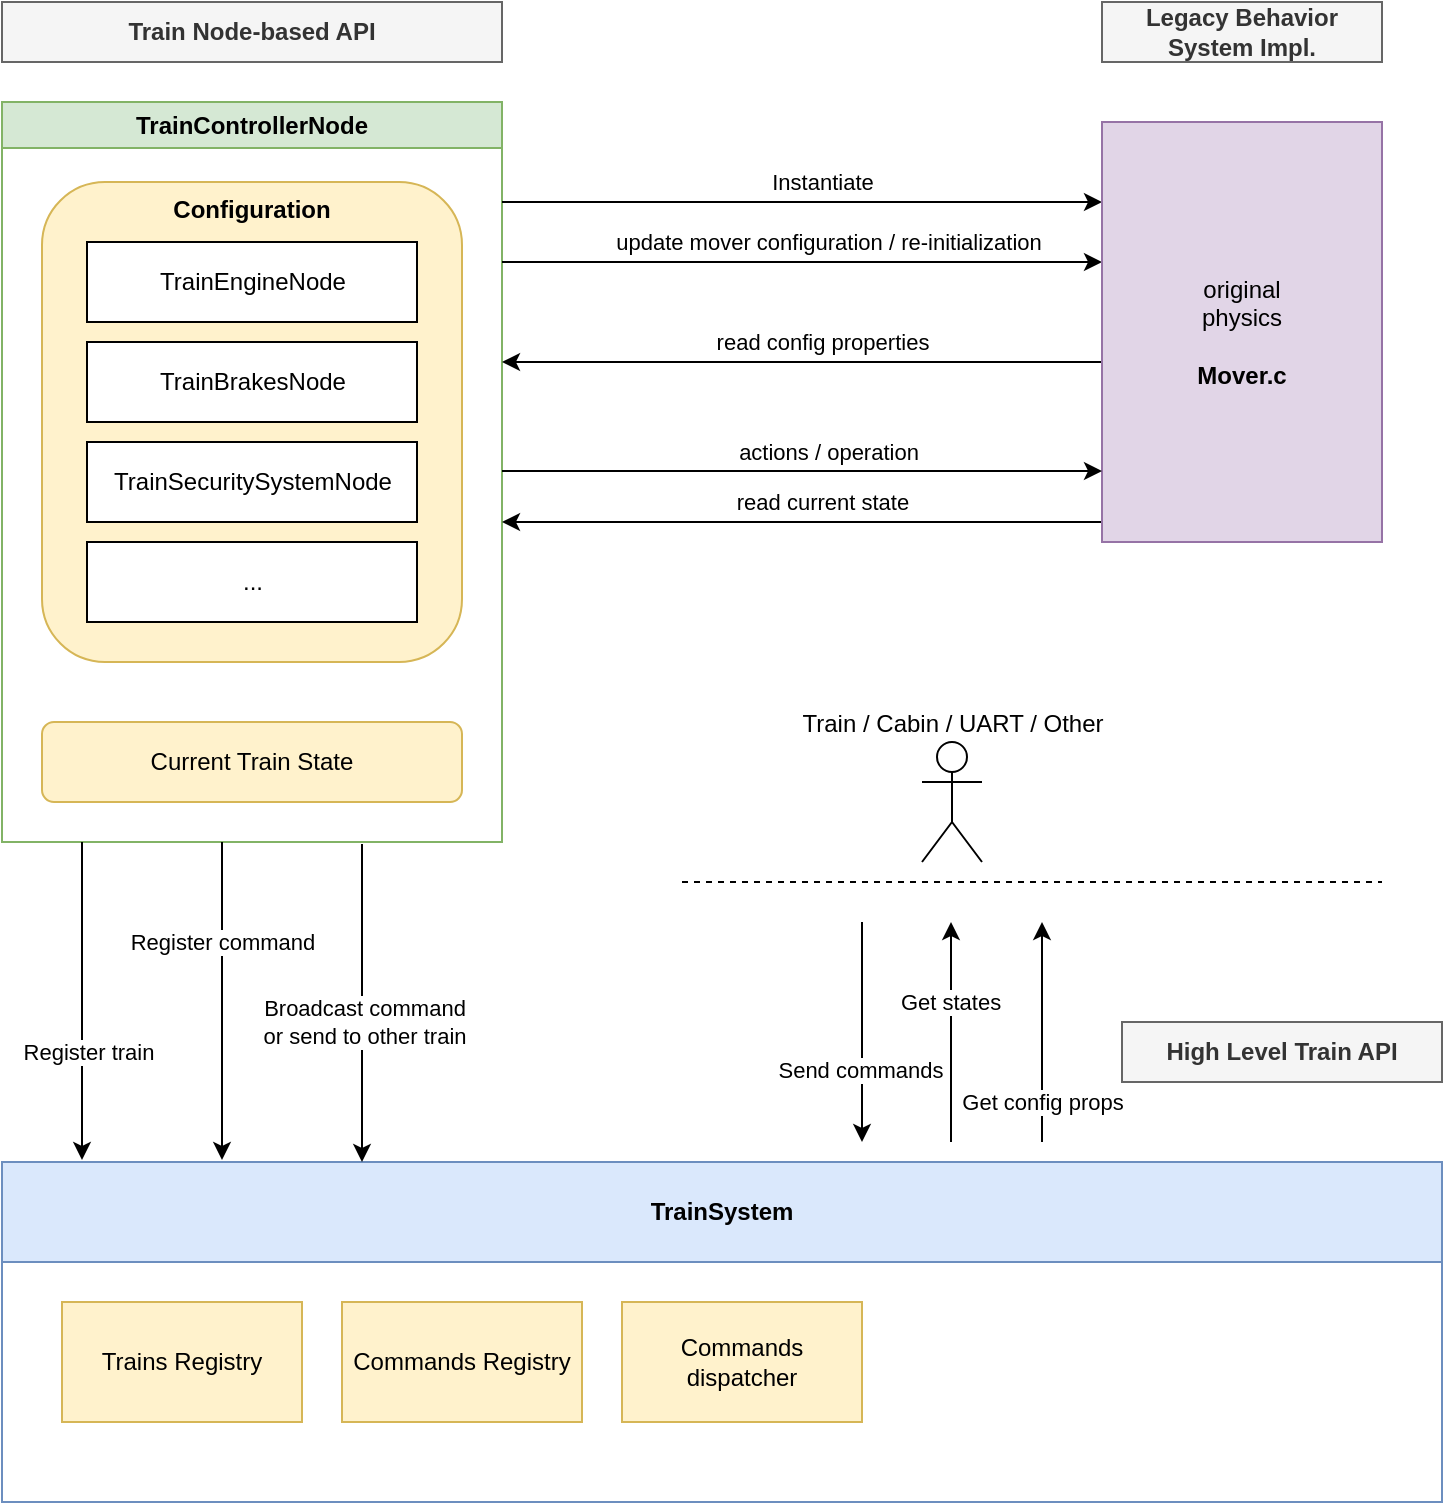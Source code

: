 <mxfile version="25.0.3">
  <diagram name="Strona-1" id="UPooGF9k_uu9rrmqkXPJ">
    <mxGraphModel grid="1" page="1" gridSize="10" guides="1" tooltips="1" connect="1" arrows="1" fold="1" pageScale="1" pageWidth="827" pageHeight="1169" math="0" shadow="0">
      <root>
        <mxCell id="0" />
        <mxCell id="1" parent="0" />
        <mxCell id="-6MQm6If_Y8gjnEfGJLI-2" value="TrainControllerNode" style="swimlane;whiteSpace=wrap;html=1;fillColor=#d5e8d4;strokeColor=#82b366;swimlaneFillColor=default;" vertex="1" parent="1">
          <mxGeometry x="70" y="150" width="250" height="370" as="geometry" />
        </mxCell>
        <mxCell id="-6MQm6If_Y8gjnEfGJLI-6" value="Current Train State" style="rounded=1;whiteSpace=wrap;html=1;fillColor=#fff2cc;strokeColor=#d6b656;" vertex="1" parent="-6MQm6If_Y8gjnEfGJLI-2">
          <mxGeometry x="20" y="310" width="210" height="40" as="geometry" />
        </mxCell>
        <mxCell id="-6MQm6If_Y8gjnEfGJLI-7" value="&lt;b&gt;Configuration&lt;br&gt;&lt;/b&gt;" style="rounded=1;whiteSpace=wrap;html=1;fillColor=#fff2cc;strokeColor=#d6b656;verticalAlign=top;" vertex="1" parent="-6MQm6If_Y8gjnEfGJLI-2">
          <mxGeometry x="20" y="40" width="210" height="240" as="geometry" />
        </mxCell>
        <mxCell id="-6MQm6If_Y8gjnEfGJLI-11" value="TrainEngineNode" style="rounded=0;whiteSpace=wrap;html=1;" vertex="1" parent="-6MQm6If_Y8gjnEfGJLI-2">
          <mxGeometry x="42.5" y="70" width="165" height="40" as="geometry" />
        </mxCell>
        <mxCell id="-6MQm6If_Y8gjnEfGJLI-12" value="TrainBrakesNode" style="rounded=0;whiteSpace=wrap;html=1;" vertex="1" parent="-6MQm6If_Y8gjnEfGJLI-2">
          <mxGeometry x="42.5" y="120" width="165" height="40" as="geometry" />
        </mxCell>
        <mxCell id="-6MQm6If_Y8gjnEfGJLI-13" value="TrainSecuritySystemNode" style="rounded=0;whiteSpace=wrap;html=1;" vertex="1" parent="-6MQm6If_Y8gjnEfGJLI-2">
          <mxGeometry x="42.5" y="170" width="165" height="40" as="geometry" />
        </mxCell>
        <mxCell id="-6MQm6If_Y8gjnEfGJLI-24" value="..." style="rounded=0;whiteSpace=wrap;html=1;" vertex="1" parent="-6MQm6If_Y8gjnEfGJLI-2">
          <mxGeometry x="42.5" y="220" width="165" height="40" as="geometry" />
        </mxCell>
        <mxCell id="-6MQm6If_Y8gjnEfGJLI-16" value="" style="endArrow=classic;html=1;rounded=0;" edge="1" parent="1">
          <mxGeometry width="50" height="50" relative="1" as="geometry">
            <mxPoint x="320" y="230" as="sourcePoint" />
            <mxPoint x="620" y="230" as="targetPoint" />
          </mxGeometry>
        </mxCell>
        <mxCell id="-6MQm6If_Y8gjnEfGJLI-19" value="update mover configuration / re-initialization" style="edgeLabel;html=1;align=center;verticalAlign=middle;resizable=0;points=[];" vertex="1" connectable="0" parent="-6MQm6If_Y8gjnEfGJLI-16">
          <mxGeometry x="0.087" y="-2" relative="1" as="geometry">
            <mxPoint y="-12" as="offset" />
          </mxGeometry>
        </mxCell>
        <mxCell id="-6MQm6If_Y8gjnEfGJLI-17" value="" style="endArrow=classic;html=1;rounded=0;exitX=1;exitY=0.25;exitDx=0;exitDy=0;" edge="1" parent="1">
          <mxGeometry width="50" height="50" relative="1" as="geometry">
            <mxPoint x="320" y="200" as="sourcePoint" />
            <mxPoint x="620" y="200" as="targetPoint" />
          </mxGeometry>
        </mxCell>
        <mxCell id="-6MQm6If_Y8gjnEfGJLI-18" value="Instantiate" style="edgeLabel;html=1;align=center;verticalAlign=middle;resizable=0;points=[];" vertex="1" connectable="0" parent="-6MQm6If_Y8gjnEfGJLI-17">
          <mxGeometry x="0.213" y="-2" relative="1" as="geometry">
            <mxPoint x="-22" y="-12" as="offset" />
          </mxGeometry>
        </mxCell>
        <mxCell id="-6MQm6If_Y8gjnEfGJLI-21" value="" style="endArrow=classic;html=1;rounded=0;exitX=0;exitY=0.75;exitDx=0;exitDy=0;" edge="1" parent="1">
          <mxGeometry width="50" height="50" relative="1" as="geometry">
            <mxPoint x="620" y="360" as="sourcePoint" />
            <mxPoint x="320" y="360" as="targetPoint" />
          </mxGeometry>
        </mxCell>
        <mxCell id="-6MQm6If_Y8gjnEfGJLI-22" value="read current state" style="edgeLabel;html=1;align=center;verticalAlign=middle;resizable=0;points=[];" connectable="0" vertex="1" parent="-6MQm6If_Y8gjnEfGJLI-21">
          <mxGeometry x="-0.053" y="-4" relative="1" as="geometry">
            <mxPoint x="2" y="-6" as="offset" />
          </mxGeometry>
        </mxCell>
        <mxCell id="7xDiGvQQU-fY2eDn7IEy-1" value="TrainSystem" style="swimlane;whiteSpace=wrap;html=1;fillColor=#dae8fc;strokeColor=#6c8ebf;swimlaneFillColor=default;startSize=50;" vertex="1" parent="1">
          <mxGeometry x="70" y="680" width="720" height="170" as="geometry" />
        </mxCell>
        <mxCell id="7xDiGvQQU-fY2eDn7IEy-2" value="Trains Registry" style="rounded=0;whiteSpace=wrap;html=1;fillColor=#fff2cc;strokeColor=#d6b656;" vertex="1" parent="7xDiGvQQU-fY2eDn7IEy-1">
          <mxGeometry x="30" y="70" width="120" height="60" as="geometry" />
        </mxCell>
        <mxCell id="7xDiGvQQU-fY2eDn7IEy-3" value="Commands Registry" style="rounded=0;whiteSpace=wrap;html=1;fillColor=#fff2cc;strokeColor=#d6b656;" vertex="1" parent="7xDiGvQQU-fY2eDn7IEy-1">
          <mxGeometry x="170" y="70" width="120" height="60" as="geometry" />
        </mxCell>
        <mxCell id="7xDiGvQQU-fY2eDn7IEy-4" value="Commands dispatcher" style="rounded=0;whiteSpace=wrap;html=1;fillColor=#fff2cc;strokeColor=#d6b656;" vertex="1" parent="7xDiGvQQU-fY2eDn7IEy-1">
          <mxGeometry x="310" y="70" width="120" height="60" as="geometry" />
        </mxCell>
        <mxCell id="7xDiGvQQU-fY2eDn7IEy-7" value="" style="endArrow=classic;html=1;rounded=0;entryX=0.125;entryY=-0.006;entryDx=0;entryDy=0;entryPerimeter=0;" edge="1" parent="1">
          <mxGeometry width="50" height="50" relative="1" as="geometry">
            <mxPoint x="180" y="520" as="sourcePoint" />
            <mxPoint x="180" y="679" as="targetPoint" />
          </mxGeometry>
        </mxCell>
        <mxCell id="7xDiGvQQU-fY2eDn7IEy-8" value="Register command" style="edgeLabel;html=1;align=center;verticalAlign=middle;resizable=0;points=[];" connectable="0" vertex="1" parent="7xDiGvQQU-fY2eDn7IEy-7">
          <mxGeometry x="-0.27" y="1" relative="1" as="geometry">
            <mxPoint x="-1" y="-8" as="offset" />
          </mxGeometry>
        </mxCell>
        <mxCell id="7xDiGvQQU-fY2eDn7IEy-5" value="" style="endArrow=classic;html=1;rounded=0;entryX=0.125;entryY=-0.006;entryDx=0;entryDy=0;entryPerimeter=0;" edge="1" parent="1">
          <mxGeometry width="50" height="50" relative="1" as="geometry">
            <mxPoint x="110" y="520" as="sourcePoint" />
            <mxPoint x="110" y="678.98" as="targetPoint" />
          </mxGeometry>
        </mxCell>
        <mxCell id="7xDiGvQQU-fY2eDn7IEy-6" value="Register train" style="edgeLabel;html=1;align=center;verticalAlign=middle;resizable=0;points=[];" connectable="0" vertex="1" parent="7xDiGvQQU-fY2eDn7IEy-5">
          <mxGeometry x="-0.27" y="1" relative="1" as="geometry">
            <mxPoint x="2" y="47" as="offset" />
          </mxGeometry>
        </mxCell>
        <mxCell id="7xDiGvQQU-fY2eDn7IEy-9" value="Train / Cabin / UART / Other" style="shape=umlActor;verticalLabelPosition=top;verticalAlign=bottom;html=1;outlineConnect=0;labelPosition=center;align=center;" vertex="1" parent="1">
          <mxGeometry x="530" y="470" width="30" height="60" as="geometry" />
        </mxCell>
        <mxCell id="7xDiGvQQU-fY2eDn7IEy-21" value="" style="endArrow=classic;html=1;rounded=0;" edge="1" parent="1">
          <mxGeometry width="50" height="50" relative="1" as="geometry">
            <mxPoint x="500" y="560" as="sourcePoint" />
            <mxPoint x="500" y="670" as="targetPoint" />
          </mxGeometry>
        </mxCell>
        <mxCell id="7xDiGvQQU-fY2eDn7IEy-22" value="Send commands" style="edgeLabel;html=1;align=center;verticalAlign=middle;resizable=0;points=[];" connectable="0" vertex="1" parent="7xDiGvQQU-fY2eDn7IEy-21">
          <mxGeometry x="0.345" y="-1" relative="1" as="geometry">
            <mxPoint as="offset" />
          </mxGeometry>
        </mxCell>
        <mxCell id="7xDiGvQQU-fY2eDn7IEy-23" value="" style="endArrow=none;html=1;rounded=0;startArrow=classic;startFill=1;endFill=0;" edge="1" parent="1">
          <mxGeometry width="50" height="50" relative="1" as="geometry">
            <mxPoint x="544.5" y="560" as="sourcePoint" />
            <mxPoint x="544.5" y="670" as="targetPoint" />
          </mxGeometry>
        </mxCell>
        <mxCell id="7xDiGvQQU-fY2eDn7IEy-24" value="Get states" style="edgeLabel;html=1;align=center;verticalAlign=middle;resizable=0;points=[];" connectable="0" vertex="1" parent="7xDiGvQQU-fY2eDn7IEy-23">
          <mxGeometry x="0.345" y="-1" relative="1" as="geometry">
            <mxPoint y="-34" as="offset" />
          </mxGeometry>
        </mxCell>
        <mxCell id="7xDiGvQQU-fY2eDn7IEy-25" value="High Level Train API" style="text;html=1;align=center;verticalAlign=middle;whiteSpace=wrap;rounded=0;fontStyle=1;fillColor=#f5f5f5;fontColor=#333333;strokeColor=#666666;" vertex="1" parent="1">
          <mxGeometry x="630" y="610" width="160" height="30" as="geometry" />
        </mxCell>
        <mxCell id="7xDiGvQQU-fY2eDn7IEy-26" value="" style="endArrow=classic;html=1;rounded=0;exitX=0;exitY=0.75;exitDx=0;exitDy=0;" edge="1" parent="1">
          <mxGeometry width="50" height="50" relative="1" as="geometry">
            <mxPoint x="620" y="280" as="sourcePoint" />
            <mxPoint x="320" y="280" as="targetPoint" />
          </mxGeometry>
        </mxCell>
        <mxCell id="7xDiGvQQU-fY2eDn7IEy-27" value="read config properties" style="edgeLabel;html=1;align=center;verticalAlign=middle;resizable=0;points=[];" connectable="0" vertex="1" parent="7xDiGvQQU-fY2eDn7IEy-26">
          <mxGeometry x="-0.053" y="-4" relative="1" as="geometry">
            <mxPoint x="2" y="-6" as="offset" />
          </mxGeometry>
        </mxCell>
        <mxCell id="7xDiGvQQU-fY2eDn7IEy-29" value="" style="endArrow=none;html=1;rounded=0;startArrow=classic;startFill=1;endFill=0;" edge="1" parent="1">
          <mxGeometry width="50" height="50" relative="1" as="geometry">
            <mxPoint x="590" y="560" as="sourcePoint" />
            <mxPoint x="590" y="670" as="targetPoint" />
          </mxGeometry>
        </mxCell>
        <mxCell id="7xDiGvQQU-fY2eDn7IEy-30" value="Get config props" style="edgeLabel;html=1;align=center;verticalAlign=middle;resizable=0;points=[];" connectable="0" vertex="1" parent="7xDiGvQQU-fY2eDn7IEy-29">
          <mxGeometry x="0.345" y="-1" relative="1" as="geometry">
            <mxPoint x="1" y="16" as="offset" />
          </mxGeometry>
        </mxCell>
        <mxCell id="7xDiGvQQU-fY2eDn7IEy-31" value="" style="endArrow=none;dashed=1;html=1;rounded=0;" edge="1" parent="1">
          <mxGeometry width="50" height="50" relative="1" as="geometry">
            <mxPoint x="410" y="540" as="sourcePoint" />
            <mxPoint x="760" y="540" as="targetPoint" />
          </mxGeometry>
        </mxCell>
        <mxCell id="7xDiGvQQU-fY2eDn7IEy-36" value="Train Node-based API" style="text;html=1;align=center;verticalAlign=middle;whiteSpace=wrap;rounded=0;fontStyle=1;fillColor=#f5f5f5;fontColor=#333333;strokeColor=#666666;" vertex="1" parent="1">
          <mxGeometry x="70" y="100" width="250" height="30" as="geometry" />
        </mxCell>
        <mxCell id="7xDiGvQQU-fY2eDn7IEy-37" value="Legacy Behavior System Impl." style="text;html=1;align=center;verticalAlign=middle;whiteSpace=wrap;rounded=0;fontStyle=1;fillColor=#f5f5f5;fontColor=#333333;strokeColor=#666666;" vertex="1" parent="1">
          <mxGeometry x="620" y="100" width="140" height="30" as="geometry" />
        </mxCell>
        <mxCell id="fKL8XUaDp9jy2jeK3_ru-1" value="&lt;div&gt;original&lt;/div&gt;&lt;div&gt;physics&lt;/div&gt;&lt;div&gt;&lt;br&gt;&lt;/div&gt;&lt;div&gt;&lt;b&gt;Mover.c&lt;/b&gt;&lt;br&gt;&lt;/div&gt;" style="rounded=0;whiteSpace=wrap;html=1;fillColor=#e1d5e7;strokeColor=#9673a6;" vertex="1" parent="1">
          <mxGeometry x="620" y="160" width="140" height="210" as="geometry" />
        </mxCell>
        <mxCell id="fKL8XUaDp9jy2jeK3_ru-2" value="" style="endArrow=classic;html=1;rounded=0;" edge="1" parent="1">
          <mxGeometry width="50" height="50" relative="1" as="geometry">
            <mxPoint x="320" y="334.5" as="sourcePoint" />
            <mxPoint x="620" y="334.5" as="targetPoint" />
          </mxGeometry>
        </mxCell>
        <mxCell id="fKL8XUaDp9jy2jeK3_ru-3" value="actions / operation" style="edgeLabel;html=1;align=center;verticalAlign=middle;resizable=0;points=[];" connectable="0" vertex="1" parent="fKL8XUaDp9jy2jeK3_ru-2">
          <mxGeometry x="0.087" y="-2" relative="1" as="geometry">
            <mxPoint y="-12" as="offset" />
          </mxGeometry>
        </mxCell>
        <mxCell id="fKL8XUaDp9jy2jeK3_ru-4" value="" style="endArrow=classic;html=1;rounded=0;entryX=0.125;entryY=-0.006;entryDx=0;entryDy=0;entryPerimeter=0;" edge="1" parent="1">
          <mxGeometry width="50" height="50" relative="1" as="geometry">
            <mxPoint x="250" y="521" as="sourcePoint" />
            <mxPoint x="250" y="680" as="targetPoint" />
          </mxGeometry>
        </mxCell>
        <mxCell id="fKL8XUaDp9jy2jeK3_ru-5" value="Broadcast command&lt;br&gt;or send to other train" style="edgeLabel;html=1;align=center;verticalAlign=middle;resizable=0;points=[];" connectable="0" vertex="1" parent="fKL8XUaDp9jy2jeK3_ru-4">
          <mxGeometry x="-0.27" y="1" relative="1" as="geometry">
            <mxPoint y="31" as="offset" />
          </mxGeometry>
        </mxCell>
      </root>
    </mxGraphModel>
  </diagram>
</mxfile>

